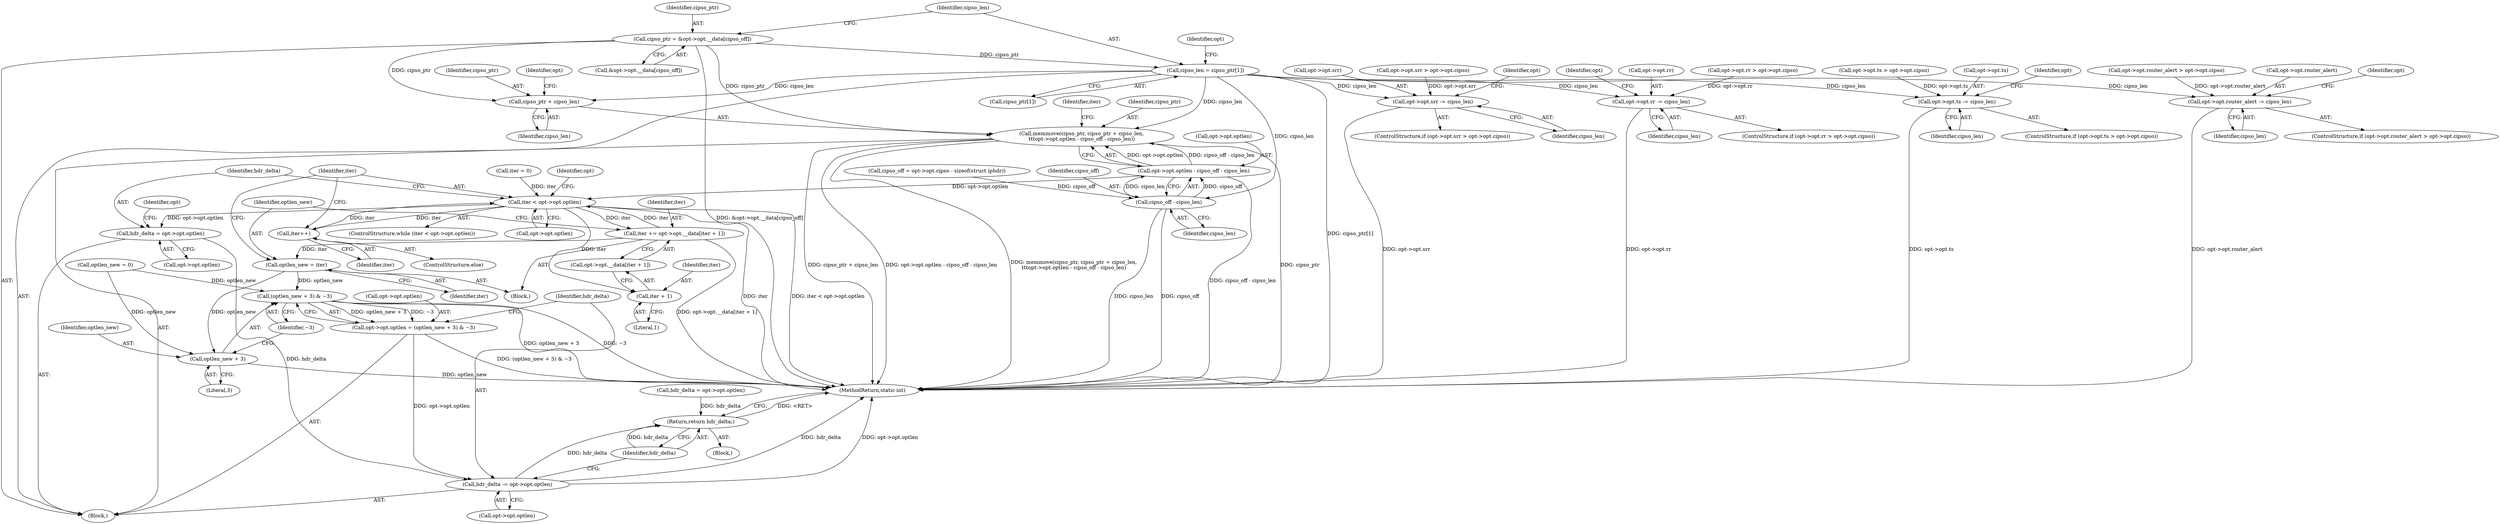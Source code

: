 digraph "0_linux_f6d8bd051c391c1c0458a30b2a7abcd939329259_5@array" {
"1000164" [label="(Call,cipso_len = cipso_ptr[1])"];
"1000154" [label="(Call,cipso_ptr = &opt->opt.__data[cipso_off])"];
"1000181" [label="(Call,opt->opt.srr -= cipso_len)"];
"1000200" [label="(Call,opt->opt.rr -= cipso_len)"];
"1000219" [label="(Call,opt->opt.ts -= cipso_len)"];
"1000238" [label="(Call,opt->opt.router_alert -= cipso_len)"];
"1000252" [label="(Call,memmove(cipso_ptr, cipso_ptr + cipso_len,\n\t\t\topt->opt.optlen - cipso_off - cipso_len))"];
"1000254" [label="(Call,cipso_ptr + cipso_len)"];
"1000263" [label="(Call,cipso_off - cipso_len)"];
"1000257" [label="(Call,opt->opt.optlen - cipso_off - cipso_len)"];
"1000273" [label="(Call,iter < opt->opt.optlen)"];
"1000291" [label="(Call,iter += opt->opt.__data[iter + 1])"];
"1000302" [label="(Call,optlen_new = iter)"];
"1000321" [label="(Call,(optlen_new + 3) & ~3)"];
"1000315" [label="(Call,opt->opt.optlen = (optlen_new + 3) & ~3)"];
"1000326" [label="(Call,hdr_delta -= opt->opt.optlen)"];
"1000352" [label="(Return,return hdr_delta;)"];
"1000322" [label="(Call,optlen_new + 3)"];
"1000299" [label="(Call,iter + 1)"];
"1000306" [label="(Call,iter++)"];
"1000308" [label="(Call,hdr_delta = opt->opt.optlen)"];
"1000227" [label="(Call,opt->opt.router_alert > opt->opt.cipso)"];
"1000173" [label="(Identifier,opt)"];
"1000255" [label="(Identifier,cipso_ptr)"];
"1000258" [label="(Call,opt->opt.optlen)"];
"1000299" [label="(Call,iter + 1)"];
"1000267" [label="(Identifier,iter)"];
"1000192" [label="(Identifier,opt)"];
"1000226" [label="(ControlStructure,if (opt->opt.router_alert > opt->opt.cipso))"];
"1000254" [label="(Call,cipso_ptr + cipso_len)"];
"1000156" [label="(Call,&opt->opt.__data[cipso_off])"];
"1000239" [label="(Call,opt->opt.router_alert)"];
"1000265" [label="(Identifier,cipso_len)"];
"1000275" [label="(Call,opt->opt.optlen)"];
"1000321" [label="(Call,(optlen_new + 3) & ~3)"];
"1000285" [label="(Identifier,opt)"];
"1000291" [label="(Call,iter += opt->opt.__data[iter + 1])"];
"1000220" [label="(Call,opt->opt.ts)"];
"1000339" [label="(Call,hdr_delta = opt->opt.optlen)"];
"1000310" [label="(Call,opt->opt.optlen)"];
"1000200" [label="(Call,opt->opt.rr -= cipso_len)"];
"1000252" [label="(Call,memmove(cipso_ptr, cipso_ptr + cipso_len,\n\t\t\topt->opt.optlen - cipso_off - cipso_len))"];
"1000324" [label="(Literal,3)"];
"1000309" [label="(Identifier,hdr_delta)"];
"1000264" [label="(Identifier,cipso_off)"];
"1000155" [label="(Identifier,cipso_ptr)"];
"1000166" [label="(Call,cipso_ptr[1])"];
"1000253" [label="(Identifier,cipso_ptr)"];
"1000354" [label="(MethodReturn,static int)"];
"1000164" [label="(Call,cipso_len = cipso_ptr[1])"];
"1000182" [label="(Call,opt->opt.srr)"];
"1000230" [label="(Identifier,opt)"];
"1000257" [label="(Call,opt->opt.optlen - cipso_off - cipso_len)"];
"1000292" [label="(Identifier,iter)"];
"1000256" [label="(Identifier,cipso_len)"];
"1000219" [label="(Call,opt->opt.ts -= cipso_len)"];
"1000187" [label="(Identifier,cipso_len)"];
"1000211" [label="(Identifier,opt)"];
"1000272" [label="(ControlStructure,while (iter < opt->opt.optlen))"];
"1000266" [label="(Call,iter = 0)"];
"1000138" [label="(Block,)"];
"1000315" [label="(Call,opt->opt.optlen = (optlen_new + 3) & ~3)"];
"1000269" [label="(Call,optlen_new = 0)"];
"1000327" [label="(Identifier,hdr_delta)"];
"1000144" [label="(Call,cipso_off = opt->opt.cipso - sizeof(struct iphdr))"];
"1000207" [label="(ControlStructure,if (opt->opt.ts > opt->opt.cipso))"];
"1000248" [label="(Identifier,opt)"];
"1000201" [label="(Call,opt->opt.rr)"];
"1000302" [label="(Call,optlen_new = iter)"];
"1000244" [label="(Identifier,cipso_len)"];
"1000189" [label="(Call,opt->opt.rr > opt->opt.cipso)"];
"1000328" [label="(Call,opt->opt.optlen)"];
"1000318" [label="(Identifier,opt)"];
"1000301" [label="(Literal,1)"];
"1000170" [label="(Call,opt->opt.srr > opt->opt.cipso)"];
"1000273" [label="(Call,iter < opt->opt.optlen)"];
"1000290" [label="(Block,)"];
"1000260" [label="(Identifier,opt)"];
"1000306" [label="(Call,iter++)"];
"1000326" [label="(Call,hdr_delta -= opt->opt.optlen)"];
"1000352" [label="(Return,return hdr_delta;)"];
"1000323" [label="(Identifier,optlen_new)"];
"1000206" [label="(Identifier,cipso_len)"];
"1000238" [label="(Call,opt->opt.router_alert -= cipso_len)"];
"1000300" [label="(Identifier,iter)"];
"1000293" [label="(Call,opt->opt.__data[iter + 1])"];
"1000303" [label="(Identifier,optlen_new)"];
"1000304" [label="(Identifier,iter)"];
"1000154" [label="(Call,cipso_ptr = &opt->opt.__data[cipso_off])"];
"1000325" [label="(Identifier,~3)"];
"1000225" [label="(Identifier,cipso_len)"];
"1000308" [label="(Call,hdr_delta = opt->opt.optlen)"];
"1000188" [label="(ControlStructure,if (opt->opt.rr > opt->opt.cipso))"];
"1000208" [label="(Call,opt->opt.ts > opt->opt.cipso)"];
"1000305" [label="(ControlStructure,else)"];
"1000353" [label="(Identifier,hdr_delta)"];
"1000307" [label="(Identifier,iter)"];
"1000322" [label="(Call,optlen_new + 3)"];
"1000181" [label="(Call,opt->opt.srr -= cipso_len)"];
"1000316" [label="(Call,opt->opt.optlen)"];
"1000104" [label="(Block,)"];
"1000165" [label="(Identifier,cipso_len)"];
"1000169" [label="(ControlStructure,if (opt->opt.srr > opt->opt.cipso))"];
"1000274" [label="(Identifier,iter)"];
"1000263" [label="(Call,cipso_off - cipso_len)"];
"1000164" -> "1000138"  [label="AST: "];
"1000164" -> "1000166"  [label="CFG: "];
"1000165" -> "1000164"  [label="AST: "];
"1000166" -> "1000164"  [label="AST: "];
"1000173" -> "1000164"  [label="CFG: "];
"1000164" -> "1000354"  [label="DDG: cipso_ptr[1]"];
"1000154" -> "1000164"  [label="DDG: cipso_ptr"];
"1000164" -> "1000181"  [label="DDG: cipso_len"];
"1000164" -> "1000200"  [label="DDG: cipso_len"];
"1000164" -> "1000219"  [label="DDG: cipso_len"];
"1000164" -> "1000238"  [label="DDG: cipso_len"];
"1000164" -> "1000252"  [label="DDG: cipso_len"];
"1000164" -> "1000254"  [label="DDG: cipso_len"];
"1000164" -> "1000263"  [label="DDG: cipso_len"];
"1000154" -> "1000138"  [label="AST: "];
"1000154" -> "1000156"  [label="CFG: "];
"1000155" -> "1000154"  [label="AST: "];
"1000156" -> "1000154"  [label="AST: "];
"1000165" -> "1000154"  [label="CFG: "];
"1000154" -> "1000354"  [label="DDG: &opt->opt.__data[cipso_off]"];
"1000154" -> "1000252"  [label="DDG: cipso_ptr"];
"1000154" -> "1000254"  [label="DDG: cipso_ptr"];
"1000181" -> "1000169"  [label="AST: "];
"1000181" -> "1000187"  [label="CFG: "];
"1000182" -> "1000181"  [label="AST: "];
"1000187" -> "1000181"  [label="AST: "];
"1000192" -> "1000181"  [label="CFG: "];
"1000181" -> "1000354"  [label="DDG: opt->opt.srr"];
"1000170" -> "1000181"  [label="DDG: opt->opt.srr"];
"1000200" -> "1000188"  [label="AST: "];
"1000200" -> "1000206"  [label="CFG: "];
"1000201" -> "1000200"  [label="AST: "];
"1000206" -> "1000200"  [label="AST: "];
"1000211" -> "1000200"  [label="CFG: "];
"1000200" -> "1000354"  [label="DDG: opt->opt.rr"];
"1000189" -> "1000200"  [label="DDG: opt->opt.rr"];
"1000219" -> "1000207"  [label="AST: "];
"1000219" -> "1000225"  [label="CFG: "];
"1000220" -> "1000219"  [label="AST: "];
"1000225" -> "1000219"  [label="AST: "];
"1000230" -> "1000219"  [label="CFG: "];
"1000219" -> "1000354"  [label="DDG: opt->opt.ts"];
"1000208" -> "1000219"  [label="DDG: opt->opt.ts"];
"1000238" -> "1000226"  [label="AST: "];
"1000238" -> "1000244"  [label="CFG: "];
"1000239" -> "1000238"  [label="AST: "];
"1000244" -> "1000238"  [label="AST: "];
"1000248" -> "1000238"  [label="CFG: "];
"1000238" -> "1000354"  [label="DDG: opt->opt.router_alert"];
"1000227" -> "1000238"  [label="DDG: opt->opt.router_alert"];
"1000252" -> "1000138"  [label="AST: "];
"1000252" -> "1000257"  [label="CFG: "];
"1000253" -> "1000252"  [label="AST: "];
"1000254" -> "1000252"  [label="AST: "];
"1000257" -> "1000252"  [label="AST: "];
"1000267" -> "1000252"  [label="CFG: "];
"1000252" -> "1000354"  [label="DDG: cipso_ptr"];
"1000252" -> "1000354"  [label="DDG: cipso_ptr + cipso_len"];
"1000252" -> "1000354"  [label="DDG: memmove(cipso_ptr, cipso_ptr + cipso_len,\n\t\t\topt->opt.optlen - cipso_off - cipso_len)"];
"1000252" -> "1000354"  [label="DDG: opt->opt.optlen - cipso_off - cipso_len"];
"1000257" -> "1000252"  [label="DDG: opt->opt.optlen"];
"1000257" -> "1000252"  [label="DDG: cipso_off - cipso_len"];
"1000254" -> "1000256"  [label="CFG: "];
"1000255" -> "1000254"  [label="AST: "];
"1000256" -> "1000254"  [label="AST: "];
"1000260" -> "1000254"  [label="CFG: "];
"1000263" -> "1000257"  [label="AST: "];
"1000263" -> "1000265"  [label="CFG: "];
"1000264" -> "1000263"  [label="AST: "];
"1000265" -> "1000263"  [label="AST: "];
"1000257" -> "1000263"  [label="CFG: "];
"1000263" -> "1000354"  [label="DDG: cipso_len"];
"1000263" -> "1000354"  [label="DDG: cipso_off"];
"1000263" -> "1000257"  [label="DDG: cipso_off"];
"1000263" -> "1000257"  [label="DDG: cipso_len"];
"1000144" -> "1000263"  [label="DDG: cipso_off"];
"1000258" -> "1000257"  [label="AST: "];
"1000257" -> "1000354"  [label="DDG: cipso_off - cipso_len"];
"1000257" -> "1000273"  [label="DDG: opt->opt.optlen"];
"1000273" -> "1000272"  [label="AST: "];
"1000273" -> "1000275"  [label="CFG: "];
"1000274" -> "1000273"  [label="AST: "];
"1000275" -> "1000273"  [label="AST: "];
"1000285" -> "1000273"  [label="CFG: "];
"1000309" -> "1000273"  [label="CFG: "];
"1000273" -> "1000354"  [label="DDG: iter < opt->opt.optlen"];
"1000273" -> "1000354"  [label="DDG: iter"];
"1000306" -> "1000273"  [label="DDG: iter"];
"1000266" -> "1000273"  [label="DDG: iter"];
"1000291" -> "1000273"  [label="DDG: iter"];
"1000273" -> "1000291"  [label="DDG: iter"];
"1000273" -> "1000299"  [label="DDG: iter"];
"1000273" -> "1000306"  [label="DDG: iter"];
"1000273" -> "1000308"  [label="DDG: opt->opt.optlen"];
"1000291" -> "1000290"  [label="AST: "];
"1000291" -> "1000293"  [label="CFG: "];
"1000292" -> "1000291"  [label="AST: "];
"1000293" -> "1000291"  [label="AST: "];
"1000303" -> "1000291"  [label="CFG: "];
"1000291" -> "1000354"  [label="DDG: opt->opt.__data[iter + 1]"];
"1000291" -> "1000302"  [label="DDG: iter"];
"1000302" -> "1000290"  [label="AST: "];
"1000302" -> "1000304"  [label="CFG: "];
"1000303" -> "1000302"  [label="AST: "];
"1000304" -> "1000302"  [label="AST: "];
"1000274" -> "1000302"  [label="CFG: "];
"1000302" -> "1000321"  [label="DDG: optlen_new"];
"1000302" -> "1000322"  [label="DDG: optlen_new"];
"1000321" -> "1000315"  [label="AST: "];
"1000321" -> "1000325"  [label="CFG: "];
"1000322" -> "1000321"  [label="AST: "];
"1000325" -> "1000321"  [label="AST: "];
"1000315" -> "1000321"  [label="CFG: "];
"1000321" -> "1000354"  [label="DDG: optlen_new + 3"];
"1000321" -> "1000354"  [label="DDG: ~3"];
"1000321" -> "1000315"  [label="DDG: optlen_new + 3"];
"1000321" -> "1000315"  [label="DDG: ~3"];
"1000269" -> "1000321"  [label="DDG: optlen_new"];
"1000315" -> "1000138"  [label="AST: "];
"1000316" -> "1000315"  [label="AST: "];
"1000327" -> "1000315"  [label="CFG: "];
"1000315" -> "1000354"  [label="DDG: (optlen_new + 3) & ~3"];
"1000315" -> "1000326"  [label="DDG: opt->opt.optlen"];
"1000326" -> "1000138"  [label="AST: "];
"1000326" -> "1000328"  [label="CFG: "];
"1000327" -> "1000326"  [label="AST: "];
"1000328" -> "1000326"  [label="AST: "];
"1000353" -> "1000326"  [label="CFG: "];
"1000326" -> "1000354"  [label="DDG: opt->opt.optlen"];
"1000326" -> "1000354"  [label="DDG: hdr_delta"];
"1000308" -> "1000326"  [label="DDG: hdr_delta"];
"1000326" -> "1000352"  [label="DDG: hdr_delta"];
"1000352" -> "1000104"  [label="AST: "];
"1000352" -> "1000353"  [label="CFG: "];
"1000353" -> "1000352"  [label="AST: "];
"1000354" -> "1000352"  [label="CFG: "];
"1000352" -> "1000354"  [label="DDG: <RET>"];
"1000353" -> "1000352"  [label="DDG: hdr_delta"];
"1000339" -> "1000352"  [label="DDG: hdr_delta"];
"1000322" -> "1000324"  [label="CFG: "];
"1000323" -> "1000322"  [label="AST: "];
"1000324" -> "1000322"  [label="AST: "];
"1000325" -> "1000322"  [label="CFG: "];
"1000322" -> "1000354"  [label="DDG: optlen_new"];
"1000269" -> "1000322"  [label="DDG: optlen_new"];
"1000299" -> "1000293"  [label="AST: "];
"1000299" -> "1000301"  [label="CFG: "];
"1000300" -> "1000299"  [label="AST: "];
"1000301" -> "1000299"  [label="AST: "];
"1000293" -> "1000299"  [label="CFG: "];
"1000306" -> "1000305"  [label="AST: "];
"1000306" -> "1000307"  [label="CFG: "];
"1000307" -> "1000306"  [label="AST: "];
"1000274" -> "1000306"  [label="CFG: "];
"1000308" -> "1000138"  [label="AST: "];
"1000308" -> "1000310"  [label="CFG: "];
"1000309" -> "1000308"  [label="AST: "];
"1000310" -> "1000308"  [label="AST: "];
"1000318" -> "1000308"  [label="CFG: "];
}
